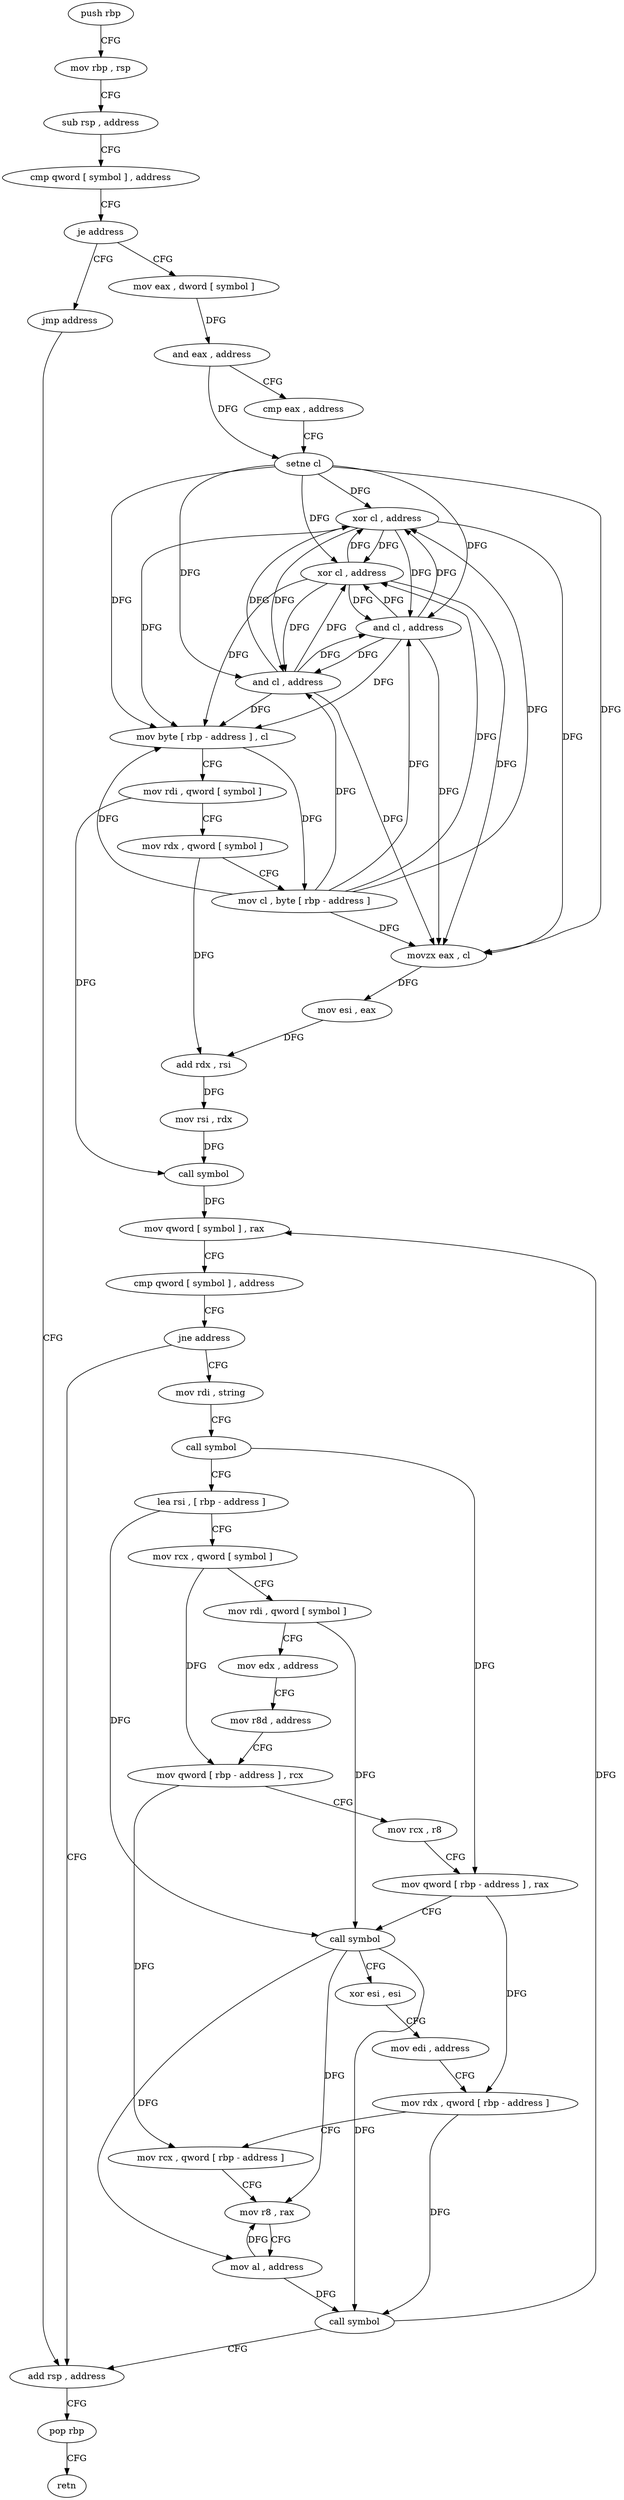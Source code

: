 digraph "func" {
"4249008" [label = "push rbp" ]
"4249009" [label = "mov rbp , rsp" ]
"4249012" [label = "sub rsp , address" ]
"4249019" [label = "cmp qword [ symbol ] , address" ]
"4249028" [label = "je address" ]
"4249039" [label = "mov eax , dword [ symbol ]" ]
"4249034" [label = "jmp address" ]
"4249046" [label = "and eax , address" ]
"4249051" [label = "cmp eax , address" ]
"4249054" [label = "setne cl" ]
"4249057" [label = "xor cl , address" ]
"4249060" [label = "xor cl , address" ]
"4249063" [label = "and cl , address" ]
"4249066" [label = "mov byte [ rbp - address ] , cl" ]
"4249069" [label = "mov rdi , qword [ symbol ]" ]
"4249077" [label = "mov rdx , qword [ symbol ]" ]
"4249085" [label = "mov cl , byte [ rbp - address ]" ]
"4249088" [label = "and cl , address" ]
"4249091" [label = "movzx eax , cl" ]
"4249094" [label = "mov esi , eax" ]
"4249096" [label = "add rdx , rsi" ]
"4249099" [label = "mov rsi , rdx" ]
"4249102" [label = "call symbol" ]
"4249107" [label = "mov qword [ symbol ] , rax" ]
"4249115" [label = "cmp qword [ symbol ] , address" ]
"4249124" [label = "jne address" ]
"4249232" [label = "add rsp , address" ]
"4249130" [label = "mov rdi , string" ]
"4249239" [label = "pop rbp" ]
"4249240" [label = "retn" ]
"4249140" [label = "call symbol" ]
"4249145" [label = "lea rsi , [ rbp - address ]" ]
"4249152" [label = "mov rcx , qword [ symbol ]" ]
"4249160" [label = "mov rdi , qword [ symbol ]" ]
"4249168" [label = "mov edx , address" ]
"4249173" [label = "mov r8d , address" ]
"4249179" [label = "mov qword [ rbp - address ] , rcx" ]
"4249186" [label = "mov rcx , r8" ]
"4249189" [label = "mov qword [ rbp - address ] , rax" ]
"4249196" [label = "call symbol" ]
"4249201" [label = "xor esi , esi" ]
"4249203" [label = "mov edi , address" ]
"4249208" [label = "mov rdx , qword [ rbp - address ]" ]
"4249215" [label = "mov rcx , qword [ rbp - address ]" ]
"4249222" [label = "mov r8 , rax" ]
"4249225" [label = "mov al , address" ]
"4249227" [label = "call symbol" ]
"4249008" -> "4249009" [ label = "CFG" ]
"4249009" -> "4249012" [ label = "CFG" ]
"4249012" -> "4249019" [ label = "CFG" ]
"4249019" -> "4249028" [ label = "CFG" ]
"4249028" -> "4249039" [ label = "CFG" ]
"4249028" -> "4249034" [ label = "CFG" ]
"4249039" -> "4249046" [ label = "DFG" ]
"4249034" -> "4249232" [ label = "CFG" ]
"4249046" -> "4249051" [ label = "CFG" ]
"4249046" -> "4249054" [ label = "DFG" ]
"4249051" -> "4249054" [ label = "CFG" ]
"4249054" -> "4249057" [ label = "DFG" ]
"4249054" -> "4249060" [ label = "DFG" ]
"4249054" -> "4249063" [ label = "DFG" ]
"4249054" -> "4249066" [ label = "DFG" ]
"4249054" -> "4249088" [ label = "DFG" ]
"4249054" -> "4249091" [ label = "DFG" ]
"4249057" -> "4249060" [ label = "DFG" ]
"4249057" -> "4249063" [ label = "DFG" ]
"4249057" -> "4249066" [ label = "DFG" ]
"4249057" -> "4249088" [ label = "DFG" ]
"4249057" -> "4249091" [ label = "DFG" ]
"4249060" -> "4249063" [ label = "DFG" ]
"4249060" -> "4249057" [ label = "DFG" ]
"4249060" -> "4249066" [ label = "DFG" ]
"4249060" -> "4249088" [ label = "DFG" ]
"4249060" -> "4249091" [ label = "DFG" ]
"4249063" -> "4249066" [ label = "DFG" ]
"4249063" -> "4249057" [ label = "DFG" ]
"4249063" -> "4249060" [ label = "DFG" ]
"4249063" -> "4249088" [ label = "DFG" ]
"4249063" -> "4249091" [ label = "DFG" ]
"4249066" -> "4249069" [ label = "CFG" ]
"4249066" -> "4249085" [ label = "DFG" ]
"4249069" -> "4249077" [ label = "CFG" ]
"4249069" -> "4249102" [ label = "DFG" ]
"4249077" -> "4249085" [ label = "CFG" ]
"4249077" -> "4249096" [ label = "DFG" ]
"4249085" -> "4249088" [ label = "DFG" ]
"4249085" -> "4249057" [ label = "DFG" ]
"4249085" -> "4249060" [ label = "DFG" ]
"4249085" -> "4249063" [ label = "DFG" ]
"4249085" -> "4249066" [ label = "DFG" ]
"4249085" -> "4249091" [ label = "DFG" ]
"4249088" -> "4249091" [ label = "DFG" ]
"4249088" -> "4249057" [ label = "DFG" ]
"4249088" -> "4249060" [ label = "DFG" ]
"4249088" -> "4249063" [ label = "DFG" ]
"4249088" -> "4249066" [ label = "DFG" ]
"4249091" -> "4249094" [ label = "DFG" ]
"4249094" -> "4249096" [ label = "DFG" ]
"4249096" -> "4249099" [ label = "DFG" ]
"4249099" -> "4249102" [ label = "DFG" ]
"4249102" -> "4249107" [ label = "DFG" ]
"4249107" -> "4249115" [ label = "CFG" ]
"4249115" -> "4249124" [ label = "CFG" ]
"4249124" -> "4249232" [ label = "CFG" ]
"4249124" -> "4249130" [ label = "CFG" ]
"4249232" -> "4249239" [ label = "CFG" ]
"4249130" -> "4249140" [ label = "CFG" ]
"4249239" -> "4249240" [ label = "CFG" ]
"4249140" -> "4249145" [ label = "CFG" ]
"4249140" -> "4249189" [ label = "DFG" ]
"4249145" -> "4249152" [ label = "CFG" ]
"4249145" -> "4249196" [ label = "DFG" ]
"4249152" -> "4249160" [ label = "CFG" ]
"4249152" -> "4249179" [ label = "DFG" ]
"4249160" -> "4249168" [ label = "CFG" ]
"4249160" -> "4249196" [ label = "DFG" ]
"4249168" -> "4249173" [ label = "CFG" ]
"4249173" -> "4249179" [ label = "CFG" ]
"4249179" -> "4249186" [ label = "CFG" ]
"4249179" -> "4249215" [ label = "DFG" ]
"4249186" -> "4249189" [ label = "CFG" ]
"4249189" -> "4249196" [ label = "CFG" ]
"4249189" -> "4249208" [ label = "DFG" ]
"4249196" -> "4249201" [ label = "CFG" ]
"4249196" -> "4249222" [ label = "DFG" ]
"4249196" -> "4249225" [ label = "DFG" ]
"4249196" -> "4249227" [ label = "DFG" ]
"4249201" -> "4249203" [ label = "CFG" ]
"4249203" -> "4249208" [ label = "CFG" ]
"4249208" -> "4249215" [ label = "CFG" ]
"4249208" -> "4249227" [ label = "DFG" ]
"4249215" -> "4249222" [ label = "CFG" ]
"4249222" -> "4249225" [ label = "CFG" ]
"4249225" -> "4249227" [ label = "DFG" ]
"4249225" -> "4249222" [ label = "DFG" ]
"4249227" -> "4249232" [ label = "CFG" ]
"4249227" -> "4249107" [ label = "DFG" ]
}

